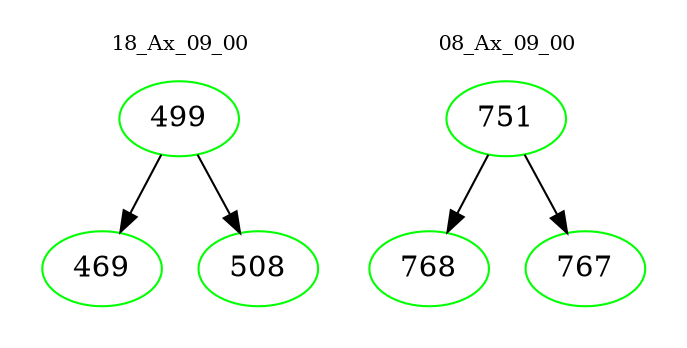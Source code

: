 digraph{
subgraph cluster_0 {
color = white
label = "18_Ax_09_00";
fontsize=10;
T0_499 [label="499", color="green"]
T0_499 -> T0_469 [color="black"]
T0_469 [label="469", color="green"]
T0_499 -> T0_508 [color="black"]
T0_508 [label="508", color="green"]
}
subgraph cluster_1 {
color = white
label = "08_Ax_09_00";
fontsize=10;
T1_751 [label="751", color="green"]
T1_751 -> T1_768 [color="black"]
T1_768 [label="768", color="green"]
T1_751 -> T1_767 [color="black"]
T1_767 [label="767", color="green"]
}
}
